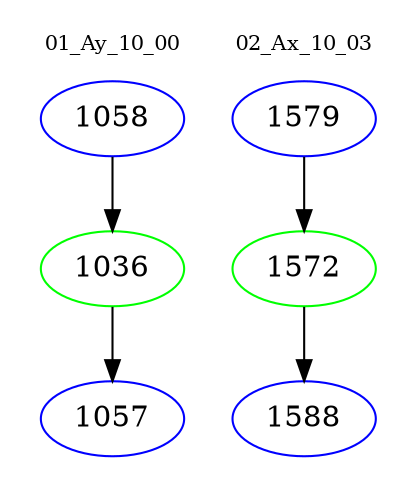 digraph{
subgraph cluster_0 {
color = white
label = "01_Ay_10_00";
fontsize=10;
T0_1058 [label="1058", color="blue"]
T0_1058 -> T0_1036 [color="black"]
T0_1036 [label="1036", color="green"]
T0_1036 -> T0_1057 [color="black"]
T0_1057 [label="1057", color="blue"]
}
subgraph cluster_1 {
color = white
label = "02_Ax_10_03";
fontsize=10;
T1_1579 [label="1579", color="blue"]
T1_1579 -> T1_1572 [color="black"]
T1_1572 [label="1572", color="green"]
T1_1572 -> T1_1588 [color="black"]
T1_1588 [label="1588", color="blue"]
}
}
